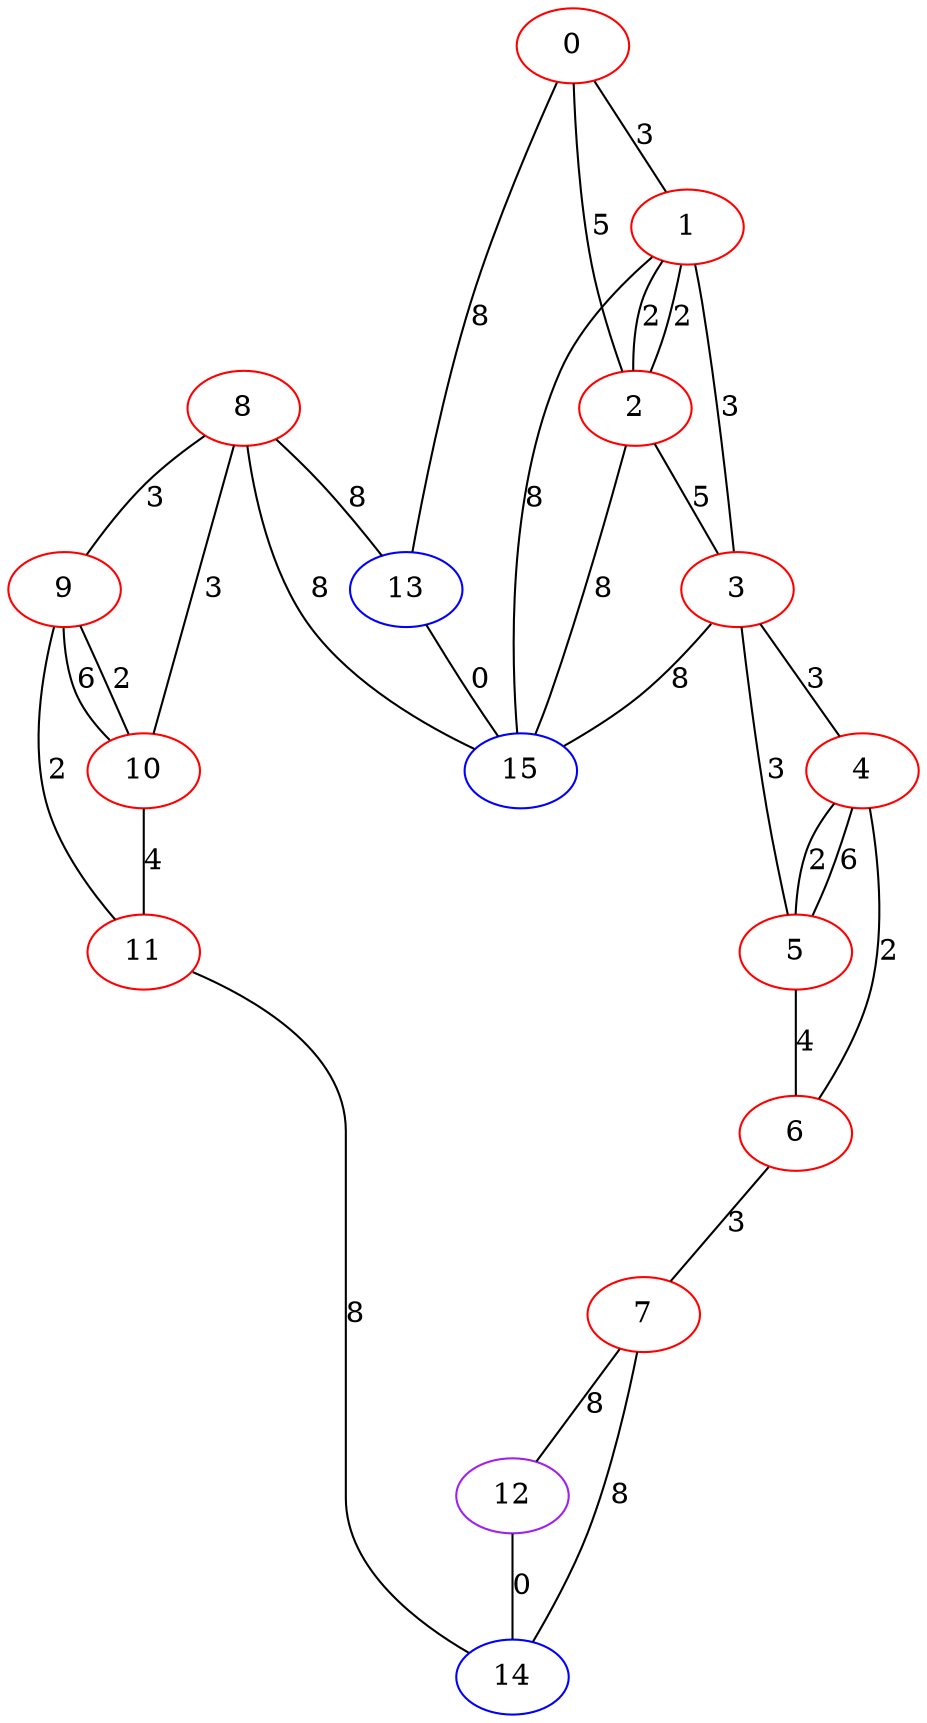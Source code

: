 graph "" {
0 [color=red, weight=1];
1 [color=red, weight=1];
2 [color=red, weight=1];
3 [color=red, weight=1];
4 [color=red, weight=1];
5 [color=red, weight=1];
6 [color=red, weight=1];
7 [color=red, weight=1];
8 [color=red, weight=1];
9 [color=red, weight=1];
10 [color=red, weight=1];
11 [color=red, weight=1];
12 [color=purple, weight=4];
13 [color=blue, weight=3];
14 [color=blue, weight=3];
15 [color=blue, weight=3];
0 -- 1  [key=0, label=3];
0 -- 2  [key=0, label=5];
0 -- 13  [key=0, label=8];
1 -- 2  [key=0, label=2];
1 -- 2  [key=1, label=2];
1 -- 3  [key=0, label=3];
1 -- 15  [key=0, label=8];
2 -- 3  [key=0, label=5];
2 -- 15  [key=0, label=8];
3 -- 4  [key=0, label=3];
3 -- 5  [key=0, label=3];
3 -- 15  [key=0, label=8];
4 -- 5  [key=0, label=2];
4 -- 5  [key=1, label=6];
4 -- 6  [key=0, label=2];
5 -- 6  [key=0, label=4];
6 -- 7  [key=0, label=3];
7 -- 12  [key=0, label=8];
7 -- 14  [key=0, label=8];
8 -- 9  [key=0, label=3];
8 -- 10  [key=0, label=3];
8 -- 13  [key=0, label=8];
8 -- 15  [key=0, label=8];
9 -- 10  [key=0, label=6];
9 -- 10  [key=1, label=2];
9 -- 11  [key=0, label=2];
10 -- 11  [key=0, label=4];
11 -- 14  [key=0, label=8];
12 -- 14  [key=0, label=0];
13 -- 15  [key=0, label=0];
}
